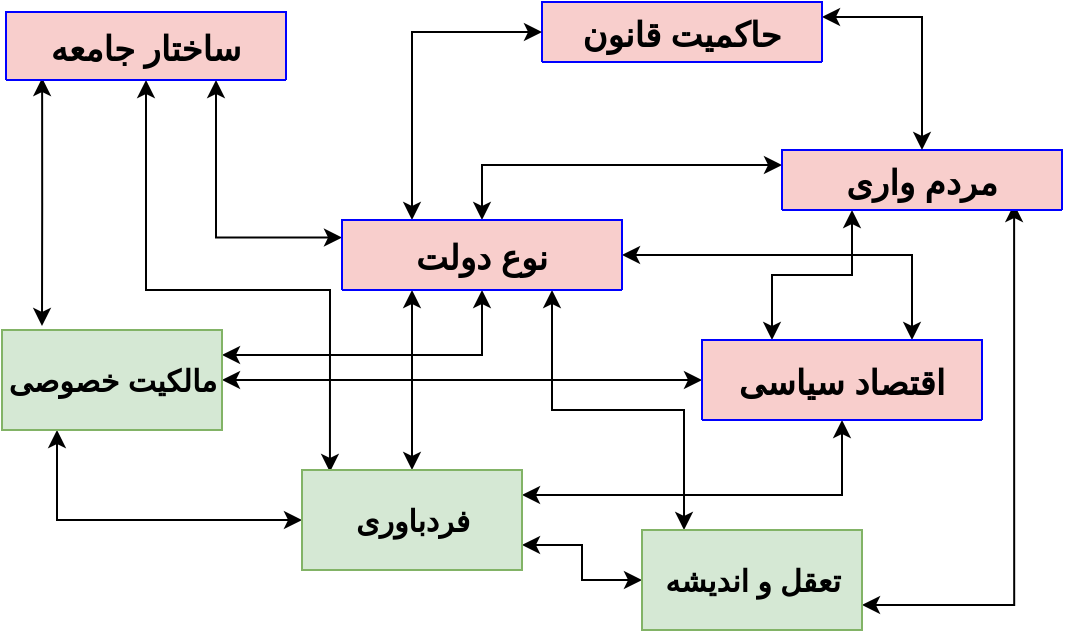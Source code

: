 <mxfile version="10.6.1" type="github"><diagram id="0XwcpMSEKUrI2tpk-0cj" name="Page-1"><mxGraphModel dx="909" dy="473" grid="1" gridSize="10" guides="1" tooltips="1" connect="1" arrows="1" fold="1" page="1" pageScale="1" pageWidth="850" pageHeight="1100" math="0" shadow="0"><root><mxCell id="0"/><mxCell id="1" parent="0"/><mxCell id="yKs7BkrsZ2aHzY2qyV1j-52" style="edgeStyle=orthogonalEdgeStyle;rounded=0;orthogonalLoop=1;jettySize=auto;html=1;exitX=0.129;exitY=0.971;exitDx=0;exitDy=0;startArrow=classic;startFill=1;fontSize=15;exitPerimeter=0;" edge="1" parent="1" source="yKs7BkrsZ2aHzY2qyV1j-1"><mxGeometry relative="1" as="geometry"><mxPoint x="310" y="198" as="targetPoint"/></mxGeometry></mxCell><mxCell id="yKs7BkrsZ2aHzY2qyV1j-54" style="edgeStyle=orthogonalEdgeStyle;rounded=0;orthogonalLoop=1;jettySize=auto;html=1;exitX=0.5;exitY=1;exitDx=0;exitDy=0;entryX=0.127;entryY=0.02;entryDx=0;entryDy=0;entryPerimeter=0;startArrow=classic;startFill=1;fontSize=15;" edge="1" parent="1" source="yKs7BkrsZ2aHzY2qyV1j-1" target="yKs7BkrsZ2aHzY2qyV1j-25"><mxGeometry relative="1" as="geometry"><Array as="points"><mxPoint x="362" y="180"/><mxPoint x="454" y="180"/></Array></mxGeometry></mxCell><mxCell id="yKs7BkrsZ2aHzY2qyV1j-72" style="edgeStyle=orthogonalEdgeStyle;rounded=0;orthogonalLoop=1;jettySize=auto;html=1;exitX=0.75;exitY=1;exitDx=0;exitDy=0;entryX=0;entryY=0.25;entryDx=0;entryDy=0;startArrow=classic;startFill=1;fontSize=15;" edge="1" parent="1" source="yKs7BkrsZ2aHzY2qyV1j-1" target="yKs7BkrsZ2aHzY2qyV1j-22"><mxGeometry relative="1" as="geometry"/></mxCell><mxCell id="yKs7BkrsZ2aHzY2qyV1j-1" value="ساختار جامعه" style="swimlane;fontStyle=1;childLayout=stackLayout;horizontal=1;startSize=34;fillColor=#f8cecc;horizontalStack=0;resizeParent=1;resizeParentMax=0;resizeLast=0;collapsible=1;marginBottom=0;fontSize=17;align=center;labelBorderColor=none;strokeColor=#0000FF;" vertex="1" parent="1"><mxGeometry x="292" y="41" width="140" height="34" as="geometry"/></mxCell><mxCell id="yKs7BkrsZ2aHzY2qyV1j-34" style="edgeStyle=orthogonalEdgeStyle;rounded=0;orthogonalLoop=1;jettySize=auto;html=1;exitX=0;exitY=0.25;exitDx=0;exitDy=0;startArrow=classic;startFill=1;fontSize=15;" edge="1" parent="1" source="yKs7BkrsZ2aHzY2qyV1j-15" target="yKs7BkrsZ2aHzY2qyV1j-22"><mxGeometry relative="1" as="geometry"><mxPoint x="540" y="140" as="targetPoint"/></mxGeometry></mxCell><mxCell id="yKs7BkrsZ2aHzY2qyV1j-67" style="edgeStyle=orthogonalEdgeStyle;rounded=0;orthogonalLoop=1;jettySize=auto;html=1;exitX=0.829;exitY=0.9;exitDx=0;exitDy=0;entryX=1;entryY=0.75;entryDx=0;entryDy=0;startArrow=classic;startFill=1;fontSize=15;exitPerimeter=0;" edge="1" parent="1" source="yKs7BkrsZ2aHzY2qyV1j-15" target="yKs7BkrsZ2aHzY2qyV1j-62"><mxGeometry relative="1" as="geometry"/></mxCell><mxCell id="yKs7BkrsZ2aHzY2qyV1j-77" style="edgeStyle=orthogonalEdgeStyle;rounded=0;orthogonalLoop=1;jettySize=auto;html=1;exitX=0.25;exitY=1;exitDx=0;exitDy=0;entryX=0.25;entryY=0;entryDx=0;entryDy=0;startArrow=classic;startFill=1;fontSize=15;" edge="1" parent="1" source="yKs7BkrsZ2aHzY2qyV1j-15" target="yKs7BkrsZ2aHzY2qyV1j-23"><mxGeometry relative="1" as="geometry"/></mxCell><mxCell id="yKs7BkrsZ2aHzY2qyV1j-15" value="مردم واری" style="swimlane;fontStyle=1;childLayout=stackLayout;horizontal=1;startSize=30;fillColor=#f8cecc;horizontalStack=0;resizeParent=1;resizeParentMax=0;resizeLast=0;collapsible=1;marginBottom=0;fontSize=17;align=center;labelBorderColor=none;strokeColor=#0000FF;" vertex="1" parent="1"><mxGeometry x="680" y="110" width="140" height="30" as="geometry"/></mxCell><mxCell id="yKs7BkrsZ2aHzY2qyV1j-50" style="edgeStyle=orthogonalEdgeStyle;rounded=0;orthogonalLoop=1;jettySize=auto;html=1;exitX=1;exitY=0.25;exitDx=0;exitDy=0;startArrow=classic;startFill=1;fontSize=15;" edge="1" parent="1" source="yKs7BkrsZ2aHzY2qyV1j-21" target="yKs7BkrsZ2aHzY2qyV1j-15"><mxGeometry relative="1" as="geometry"/></mxCell><mxCell id="yKs7BkrsZ2aHzY2qyV1j-21" value="حاکمیت قانون" style="swimlane;fontStyle=1;childLayout=stackLayout;horizontal=1;startSize=30;fillColor=#f8cecc;horizontalStack=0;resizeParent=1;resizeParentMax=0;resizeLast=0;collapsible=1;marginBottom=0;fontSize=17;align=center;labelBorderColor=none;strokeColor=#0000FF;" vertex="1" parent="1"><mxGeometry x="560" y="36" width="140" height="30" as="geometry"/></mxCell><mxCell id="yKs7BkrsZ2aHzY2qyV1j-33" style="edgeStyle=orthogonalEdgeStyle;rounded=0;orthogonalLoop=1;jettySize=auto;html=1;exitX=1;exitY=0.5;exitDx=0;exitDy=0;entryX=0.75;entryY=0;entryDx=0;entryDy=0;startArrow=classic;startFill=1;fontSize=15;" edge="1" parent="1" source="yKs7BkrsZ2aHzY2qyV1j-22" target="yKs7BkrsZ2aHzY2qyV1j-23"><mxGeometry relative="1" as="geometry"/></mxCell><mxCell id="yKs7BkrsZ2aHzY2qyV1j-36" style="edgeStyle=orthogonalEdgeStyle;rounded=0;orthogonalLoop=1;jettySize=auto;html=1;exitX=0.25;exitY=0;exitDx=0;exitDy=0;entryX=0;entryY=0.5;entryDx=0;entryDy=0;startArrow=classic;startFill=1;fontSize=15;" edge="1" parent="1" source="yKs7BkrsZ2aHzY2qyV1j-22" target="yKs7BkrsZ2aHzY2qyV1j-21"><mxGeometry relative="1" as="geometry"/></mxCell><mxCell id="yKs7BkrsZ2aHzY2qyV1j-59" style="edgeStyle=orthogonalEdgeStyle;rounded=0;orthogonalLoop=1;jettySize=auto;html=1;exitX=0.5;exitY=1;exitDx=0;exitDy=0;entryX=1;entryY=0.25;entryDx=0;entryDy=0;startArrow=classic;startFill=1;fontSize=15;" edge="1" parent="1" source="yKs7BkrsZ2aHzY2qyV1j-22" target="yKs7BkrsZ2aHzY2qyV1j-24"><mxGeometry relative="1" as="geometry"/></mxCell><mxCell id="yKs7BkrsZ2aHzY2qyV1j-61" style="edgeStyle=orthogonalEdgeStyle;rounded=0;orthogonalLoop=1;jettySize=auto;html=1;exitX=0.25;exitY=1;exitDx=0;exitDy=0;entryX=0.5;entryY=0;entryDx=0;entryDy=0;startArrow=classic;startFill=1;fontSize=15;" edge="1" parent="1" source="yKs7BkrsZ2aHzY2qyV1j-22" target="yKs7BkrsZ2aHzY2qyV1j-25"><mxGeometry relative="1" as="geometry"/></mxCell><mxCell id="yKs7BkrsZ2aHzY2qyV1j-66" style="edgeStyle=orthogonalEdgeStyle;rounded=0;orthogonalLoop=1;jettySize=auto;html=1;exitX=0.75;exitY=1;exitDx=0;exitDy=0;entryX=0.191;entryY=0;entryDx=0;entryDy=0;entryPerimeter=0;startArrow=classic;startFill=1;fontSize=15;" edge="1" parent="1" source="yKs7BkrsZ2aHzY2qyV1j-22" target="yKs7BkrsZ2aHzY2qyV1j-62"><mxGeometry relative="1" as="geometry"/></mxCell><mxCell id="yKs7BkrsZ2aHzY2qyV1j-22" value="نوع دولت" style="swimlane;fontStyle=1;childLayout=stackLayout;horizontal=1;startSize=35;fillColor=#f8cecc;horizontalStack=0;resizeParent=1;resizeParentMax=0;resizeLast=0;collapsible=1;marginBottom=0;fontSize=17;align=center;labelBorderColor=none;strokeColor=#0000FF;" vertex="1" parent="1"><mxGeometry x="460" y="145" width="140" height="35" as="geometry"/></mxCell><mxCell id="yKs7BkrsZ2aHzY2qyV1j-27" style="edgeStyle=orthogonalEdgeStyle;rounded=0;orthogonalLoop=1;jettySize=auto;html=1;exitX=0.5;exitY=1;exitDx=0;exitDy=0;entryX=1;entryY=0.25;entryDx=0;entryDy=0;fontSize=15;startArrow=classic;startFill=1;" edge="1" parent="1" source="yKs7BkrsZ2aHzY2qyV1j-23" target="yKs7BkrsZ2aHzY2qyV1j-25"><mxGeometry relative="1" as="geometry"/></mxCell><mxCell id="yKs7BkrsZ2aHzY2qyV1j-38" style="edgeStyle=orthogonalEdgeStyle;rounded=0;orthogonalLoop=1;jettySize=auto;html=1;exitX=0;exitY=0.5;exitDx=0;exitDy=0;entryX=1;entryY=0.5;entryDx=0;entryDy=0;startArrow=classic;startFill=1;fontSize=15;" edge="1" parent="1" source="yKs7BkrsZ2aHzY2qyV1j-23" target="yKs7BkrsZ2aHzY2qyV1j-24"><mxGeometry relative="1" as="geometry"/></mxCell><mxCell id="yKs7BkrsZ2aHzY2qyV1j-23" value="اقتصاد سیاسی" style="swimlane;fontStyle=1;childLayout=stackLayout;horizontal=1;startSize=40;fillColor=#f8cecc;horizontalStack=0;resizeParent=1;resizeParentMax=0;resizeLast=0;collapsible=1;marginBottom=0;fontSize=17;align=center;labelBorderColor=none;strokeColor=#0000FF;" vertex="1" parent="1"><mxGeometry x="640" y="205" width="140" height="40" as="geometry"/></mxCell><mxCell id="yKs7BkrsZ2aHzY2qyV1j-26" style="edgeStyle=orthogonalEdgeStyle;rounded=0;orthogonalLoop=1;jettySize=auto;html=1;exitX=0.25;exitY=1;exitDx=0;exitDy=0;fontSize=15;entryX=0;entryY=0.5;entryDx=0;entryDy=0;startArrow=classic;startFill=1;" edge="1" parent="1" source="yKs7BkrsZ2aHzY2qyV1j-24" target="yKs7BkrsZ2aHzY2qyV1j-25"><mxGeometry relative="1" as="geometry"><mxPoint x="360" y="340" as="targetPoint"/></mxGeometry></mxCell><mxCell id="yKs7BkrsZ2aHzY2qyV1j-24" value="مالکیت خصوصی" style="html=1;strokeColor=#82b366;fontSize=15;align=center;fillColor=#d5e8d4;fontStyle=1" vertex="1" parent="1"><mxGeometry x="290" y="200" width="110" height="50" as="geometry"/></mxCell><mxCell id="yKs7BkrsZ2aHzY2qyV1j-65" style="edgeStyle=orthogonalEdgeStyle;rounded=0;orthogonalLoop=1;jettySize=auto;html=1;exitX=1;exitY=0.75;exitDx=0;exitDy=0;startArrow=classic;startFill=1;fontSize=15;" edge="1" parent="1" source="yKs7BkrsZ2aHzY2qyV1j-25" target="yKs7BkrsZ2aHzY2qyV1j-62"><mxGeometry relative="1" as="geometry"/></mxCell><mxCell id="yKs7BkrsZ2aHzY2qyV1j-25" value="فردباوری" style="html=1;strokeColor=#82b366;fontSize=15;align=center;fillColor=#d5e8d4;fontStyle=1" vertex="1" parent="1"><mxGeometry x="440" y="270" width="110" height="50" as="geometry"/></mxCell><mxCell id="yKs7BkrsZ2aHzY2qyV1j-62" value="تعقل و اندیشه" style="html=1;strokeColor=#82b366;fontSize=15;align=center;fillColor=#d5e8d4;fontStyle=1" vertex="1" parent="1"><mxGeometry x="610" y="300" width="110" height="50" as="geometry"/></mxCell></root></mxGraphModel></diagram></mxfile>